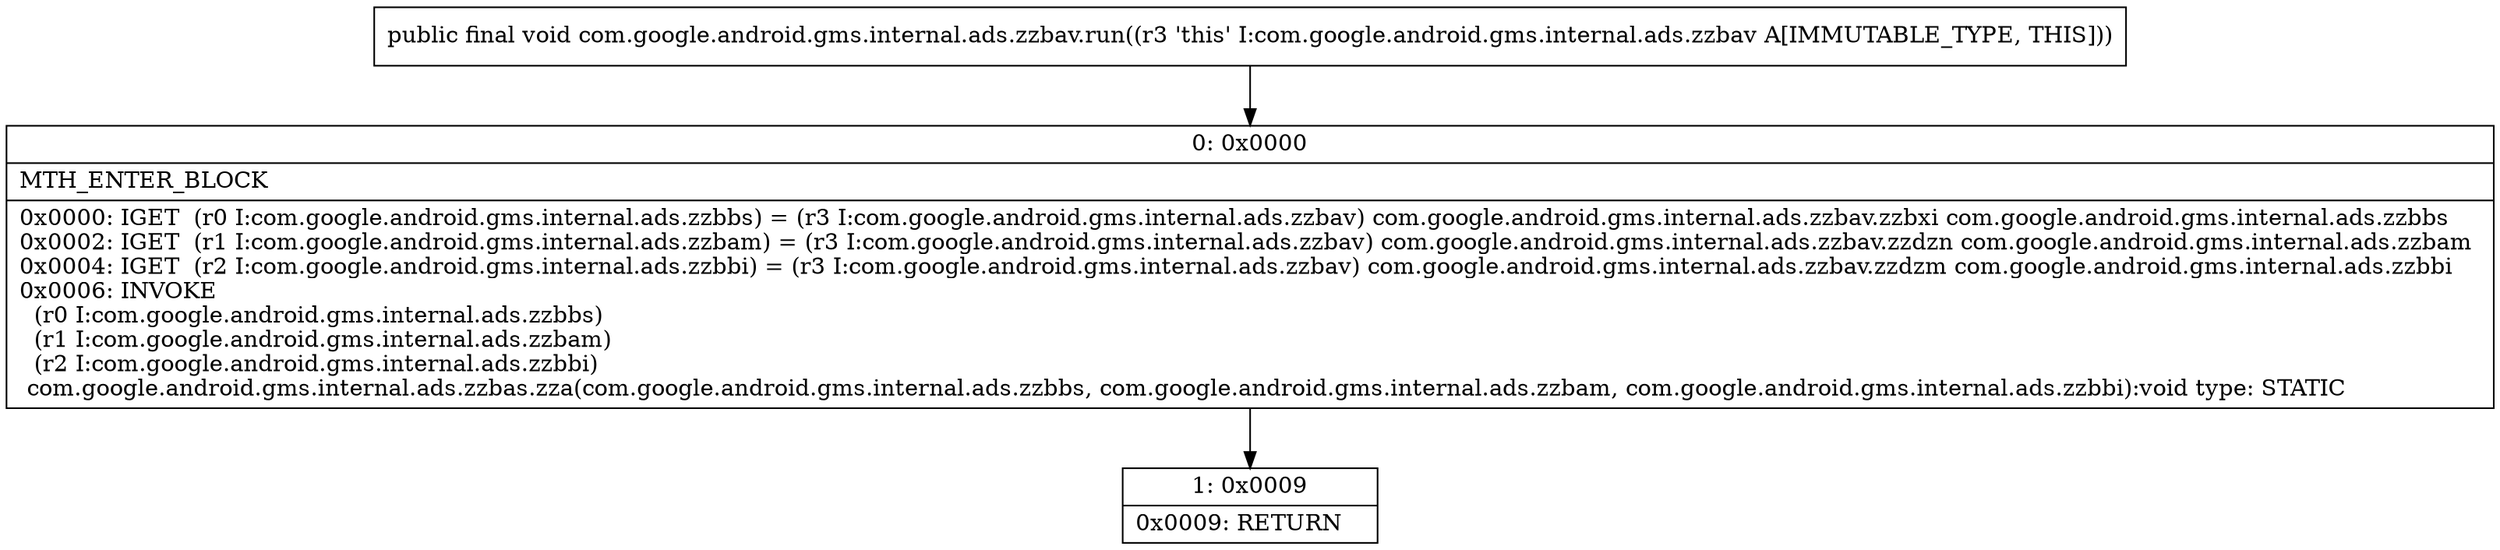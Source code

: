 digraph "CFG forcom.google.android.gms.internal.ads.zzbav.run()V" {
Node_0 [shape=record,label="{0\:\ 0x0000|MTH_ENTER_BLOCK\l|0x0000: IGET  (r0 I:com.google.android.gms.internal.ads.zzbbs) = (r3 I:com.google.android.gms.internal.ads.zzbav) com.google.android.gms.internal.ads.zzbav.zzbxi com.google.android.gms.internal.ads.zzbbs \l0x0002: IGET  (r1 I:com.google.android.gms.internal.ads.zzbam) = (r3 I:com.google.android.gms.internal.ads.zzbav) com.google.android.gms.internal.ads.zzbav.zzdzn com.google.android.gms.internal.ads.zzbam \l0x0004: IGET  (r2 I:com.google.android.gms.internal.ads.zzbbi) = (r3 I:com.google.android.gms.internal.ads.zzbav) com.google.android.gms.internal.ads.zzbav.zzdzm com.google.android.gms.internal.ads.zzbbi \l0x0006: INVOKE  \l  (r0 I:com.google.android.gms.internal.ads.zzbbs)\l  (r1 I:com.google.android.gms.internal.ads.zzbam)\l  (r2 I:com.google.android.gms.internal.ads.zzbbi)\l com.google.android.gms.internal.ads.zzbas.zza(com.google.android.gms.internal.ads.zzbbs, com.google.android.gms.internal.ads.zzbam, com.google.android.gms.internal.ads.zzbbi):void type: STATIC \l}"];
Node_1 [shape=record,label="{1\:\ 0x0009|0x0009: RETURN   \l}"];
MethodNode[shape=record,label="{public final void com.google.android.gms.internal.ads.zzbav.run((r3 'this' I:com.google.android.gms.internal.ads.zzbav A[IMMUTABLE_TYPE, THIS])) }"];
MethodNode -> Node_0;
Node_0 -> Node_1;
}

